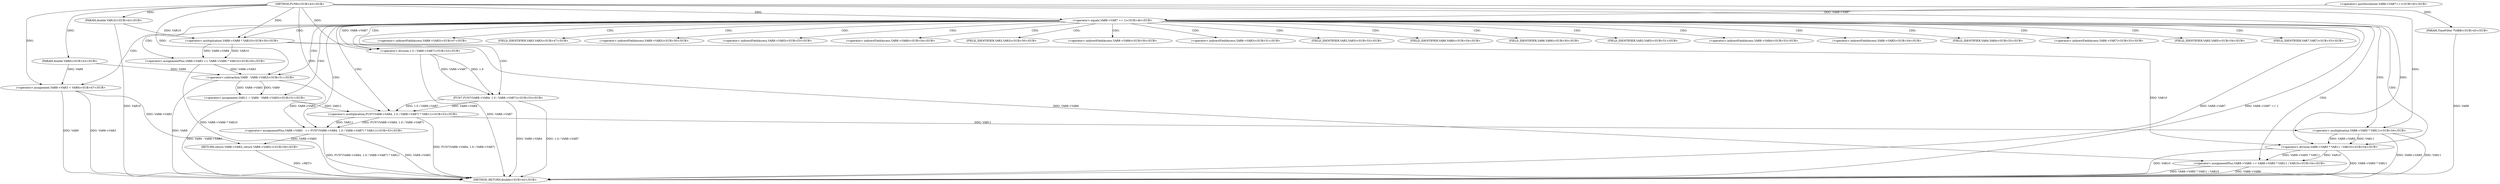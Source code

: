 
digraph "FUN6" {  

"1909" [label = "(METHOD,FUN6)<SUB>43</SUB>" ]

"1979" [label = "(METHOD_RETURN,double)<SUB>43</SUB>" ]

"1910" [label = "(PARAM,TimeFilter *VAR8)<SUB>43</SUB>" ]

"1911" [label = "(PARAM,double VAR9)<SUB>43</SUB>" ]

"1912" [label = "(PARAM,double VAR10)<SUB>43</SUB>" ]

"1914" [label = "(&lt;operator&gt;.postIncrement,VAR8-&gt;VAR7++)<SUB>45</SUB>" ]

"1975" [label = "(RETURN,return VAR8-&gt;VAR3;,return VAR8-&gt;VAR3;)<SUB>56</SUB>" ]

"1919" [label = "(&lt;operator&gt;.equals,VAR8-&gt;VAR7 == 1)<SUB>46</SUB>" ]

"1925" [label = "(&lt;operator&gt;.assignment,VAR8-&gt;VAR3 = VAR9)<SUB>47</SUB>" ]

"1933" [label = "(&lt;operator&gt;.assignmentPlus,VAR8-&gt;VAR3 += VAR8-&gt;VAR6 * VAR10)<SUB>50</SUB>" ]

"1942" [label = "(&lt;operator&gt;.assignment,VAR11 = VAR9 - VAR8-&gt;VAR3)<SUB>51</SUB>" ]

"1949" [label = "(&lt;operator&gt;.assignmentPlus,VAR8-&gt;VAR3   += FUN7(VAR8-&gt;VAR4, 1.0 / VAR8-&gt;VAR7) * VAR11)<SUB>53</SUB>" ]

"1964" [label = "(&lt;operator&gt;.assignmentPlus,VAR8-&gt;VAR6 += VAR8-&gt;VAR5 * VAR11 / VAR10)<SUB>54</SUB>" ]

"1937" [label = "(&lt;operator&gt;.multiplication,VAR8-&gt;VAR6 * VAR10)<SUB>50</SUB>" ]

"1944" [label = "(&lt;operator&gt;.subtraction,VAR9 - VAR8-&gt;VAR3)<SUB>51</SUB>" ]

"1953" [label = "(&lt;operator&gt;.multiplication,FUN7(VAR8-&gt;VAR4, 1.0 / VAR8-&gt;VAR7) * VAR11)<SUB>53</SUB>" ]

"1968" [label = "(&lt;operator&gt;.division,VAR8-&gt;VAR5 * VAR11 / VAR10)<SUB>54</SUB>" ]

"1954" [label = "(FUN7,FUN7(VAR8-&gt;VAR4, 1.0 / VAR8-&gt;VAR7))<SUB>53</SUB>" ]

"1969" [label = "(&lt;operator&gt;.multiplication,VAR8-&gt;VAR5 * VAR11)<SUB>54</SUB>" ]

"1958" [label = "(&lt;operator&gt;.division,1.0 / VAR8-&gt;VAR7)<SUB>53</SUB>" ]

"1926" [label = "(&lt;operator&gt;.indirectFieldAccess,VAR8-&gt;VAR3)<SUB>47</SUB>" ]

"1928" [label = "(FIELD_IDENTIFIER,VAR3,VAR3)<SUB>47</SUB>" ]

"1934" [label = "(&lt;operator&gt;.indirectFieldAccess,VAR8-&gt;VAR3)<SUB>50</SUB>" ]

"1950" [label = "(&lt;operator&gt;.indirectFieldAccess,VAR8-&gt;VAR3)<SUB>53</SUB>" ]

"1965" [label = "(&lt;operator&gt;.indirectFieldAccess,VAR8-&gt;VAR6)<SUB>54</SUB>" ]

"1936" [label = "(FIELD_IDENTIFIER,VAR3,VAR3)<SUB>50</SUB>" ]

"1938" [label = "(&lt;operator&gt;.indirectFieldAccess,VAR8-&gt;VAR6)<SUB>50</SUB>" ]

"1946" [label = "(&lt;operator&gt;.indirectFieldAccess,VAR8-&gt;VAR3)<SUB>51</SUB>" ]

"1952" [label = "(FIELD_IDENTIFIER,VAR3,VAR3)<SUB>53</SUB>" ]

"1967" [label = "(FIELD_IDENTIFIER,VAR6,VAR6)<SUB>54</SUB>" ]

"1940" [label = "(FIELD_IDENTIFIER,VAR6,VAR6)<SUB>50</SUB>" ]

"1948" [label = "(FIELD_IDENTIFIER,VAR3,VAR3)<SUB>51</SUB>" ]

"1955" [label = "(&lt;operator&gt;.indirectFieldAccess,VAR8-&gt;VAR4)<SUB>53</SUB>" ]

"1970" [label = "(&lt;operator&gt;.indirectFieldAccess,VAR8-&gt;VAR5)<SUB>54</SUB>" ]

"1957" [label = "(FIELD_IDENTIFIER,VAR4,VAR4)<SUB>53</SUB>" ]

"1960" [label = "(&lt;operator&gt;.indirectFieldAccess,VAR8-&gt;VAR7)<SUB>53</SUB>" ]

"1972" [label = "(FIELD_IDENTIFIER,VAR5,VAR5)<SUB>54</SUB>" ]

"1962" [label = "(FIELD_IDENTIFIER,VAR7,VAR7)<SUB>53</SUB>" ]

  "1975" -> "1979"  [ label = "DDG: &lt;RET&gt;"] 

  "1910" -> "1979"  [ label = "DDG: VAR8"] 

  "1912" -> "1979"  [ label = "DDG: VAR10"] 

  "1919" -> "1979"  [ label = "DDG: VAR8-&gt;VAR7"] 

  "1919" -> "1979"  [ label = "DDG: VAR8-&gt;VAR7 == 1"] 

  "1933" -> "1979"  [ label = "DDG: VAR8-&gt;VAR6 * VAR10"] 

  "1944" -> "1979"  [ label = "DDG: VAR9"] 

  "1942" -> "1979"  [ label = "DDG: VAR9 - VAR8-&gt;VAR3"] 

  "1949" -> "1979"  [ label = "DDG: VAR8-&gt;VAR3"] 

  "1954" -> "1979"  [ label = "DDG: VAR8-&gt;VAR4"] 

  "1958" -> "1979"  [ label = "DDG: VAR8-&gt;VAR7"] 

  "1954" -> "1979"  [ label = "DDG: 1.0 / VAR8-&gt;VAR7"] 

  "1953" -> "1979"  [ label = "DDG: FUN7(VAR8-&gt;VAR4, 1.0 / VAR8-&gt;VAR7)"] 

  "1949" -> "1979"  [ label = "DDG: FUN7(VAR8-&gt;VAR4, 1.0 / VAR8-&gt;VAR7) * VAR11"] 

  "1964" -> "1979"  [ label = "DDG: VAR8-&gt;VAR6"] 

  "1969" -> "1979"  [ label = "DDG: VAR8-&gt;VAR5"] 

  "1969" -> "1979"  [ label = "DDG: VAR11"] 

  "1968" -> "1979"  [ label = "DDG: VAR8-&gt;VAR5 * VAR11"] 

  "1968" -> "1979"  [ label = "DDG: VAR10"] 

  "1964" -> "1979"  [ label = "DDG: VAR8-&gt;VAR5 * VAR11 / VAR10"] 

  "1925" -> "1979"  [ label = "DDG: VAR8-&gt;VAR3"] 

  "1925" -> "1979"  [ label = "DDG: VAR9"] 

  "1909" -> "1910"  [ label = "DDG: "] 

  "1909" -> "1911"  [ label = "DDG: "] 

  "1909" -> "1912"  [ label = "DDG: "] 

  "1925" -> "1975"  [ label = "DDG: VAR8-&gt;VAR3"] 

  "1949" -> "1975"  [ label = "DDG: VAR8-&gt;VAR3"] 

  "1914" -> "1919"  [ label = "DDG: VAR8-&gt;VAR7"] 

  "1909" -> "1919"  [ label = "DDG: "] 

  "1911" -> "1925"  [ label = "DDG: VAR9"] 

  "1909" -> "1925"  [ label = "DDG: "] 

  "1937" -> "1933"  [ label = "DDG: VAR8-&gt;VAR6"] 

  "1937" -> "1933"  [ label = "DDG: VAR10"] 

  "1944" -> "1942"  [ label = "DDG: VAR9"] 

  "1944" -> "1942"  [ label = "DDG: VAR8-&gt;VAR3"] 

  "1953" -> "1949"  [ label = "DDG: FUN7(VAR8-&gt;VAR4, 1.0 / VAR8-&gt;VAR7)"] 

  "1953" -> "1949"  [ label = "DDG: VAR11"] 

  "1968" -> "1964"  [ label = "DDG: VAR8-&gt;VAR5 * VAR11"] 

  "1968" -> "1964"  [ label = "DDG: VAR10"] 

  "1944" -> "1949"  [ label = "DDG: VAR8-&gt;VAR3"] 

  "1937" -> "1964"  [ label = "DDG: VAR8-&gt;VAR6"] 

  "1912" -> "1937"  [ label = "DDG: VAR10"] 

  "1909" -> "1937"  [ label = "DDG: "] 

  "1911" -> "1944"  [ label = "DDG: VAR9"] 

  "1909" -> "1944"  [ label = "DDG: "] 

  "1933" -> "1944"  [ label = "DDG: VAR8-&gt;VAR3"] 

  "1954" -> "1953"  [ label = "DDG: VAR8-&gt;VAR4"] 

  "1954" -> "1953"  [ label = "DDG: 1.0 / VAR8-&gt;VAR7"] 

  "1942" -> "1953"  [ label = "DDG: VAR11"] 

  "1909" -> "1953"  [ label = "DDG: "] 

  "1969" -> "1968"  [ label = "DDG: VAR8-&gt;VAR5"] 

  "1969" -> "1968"  [ label = "DDG: VAR11"] 

  "1937" -> "1968"  [ label = "DDG: VAR10"] 

  "1909" -> "1968"  [ label = "DDG: "] 

  "1958" -> "1954"  [ label = "DDG: 1.0"] 

  "1958" -> "1954"  [ label = "DDG: VAR8-&gt;VAR7"] 

  "1953" -> "1969"  [ label = "DDG: VAR11"] 

  "1909" -> "1969"  [ label = "DDG: "] 

  "1909" -> "1958"  [ label = "DDG: "] 

  "1919" -> "1958"  [ label = "DDG: VAR8-&gt;VAR7"] 

  "1919" -> "1952"  [ label = "CDG: "] 

  "1919" -> "1965"  [ label = "CDG: "] 

  "1919" -> "1946"  [ label = "CDG: "] 

  "1919" -> "1937"  [ label = "CDG: "] 

  "1919" -> "1969"  [ label = "CDG: "] 

  "1919" -> "1942"  [ label = "CDG: "] 

  "1919" -> "1926"  [ label = "CDG: "] 

  "1919" -> "1940"  [ label = "CDG: "] 

  "1919" -> "1950"  [ label = "CDG: "] 

  "1919" -> "1967"  [ label = "CDG: "] 

  "1919" -> "1957"  [ label = "CDG: "] 

  "1919" -> "1953"  [ label = "CDG: "] 

  "1919" -> "1933"  [ label = "CDG: "] 

  "1919" -> "1925"  [ label = "CDG: "] 

  "1919" -> "1948"  [ label = "CDG: "] 

  "1919" -> "1949"  [ label = "CDG: "] 

  "1919" -> "1968"  [ label = "CDG: "] 

  "1919" -> "1936"  [ label = "CDG: "] 

  "1919" -> "1944"  [ label = "CDG: "] 

  "1919" -> "1960"  [ label = "CDG: "] 

  "1919" -> "1955"  [ label = "CDG: "] 

  "1919" -> "1928"  [ label = "CDG: "] 

  "1919" -> "1970"  [ label = "CDG: "] 

  "1919" -> "1954"  [ label = "CDG: "] 

  "1919" -> "1972"  [ label = "CDG: "] 

  "1919" -> "1964"  [ label = "CDG: "] 

  "1919" -> "1958"  [ label = "CDG: "] 

  "1919" -> "1962"  [ label = "CDG: "] 

  "1919" -> "1938"  [ label = "CDG: "] 

  "1919" -> "1934"  [ label = "CDG: "] 

}